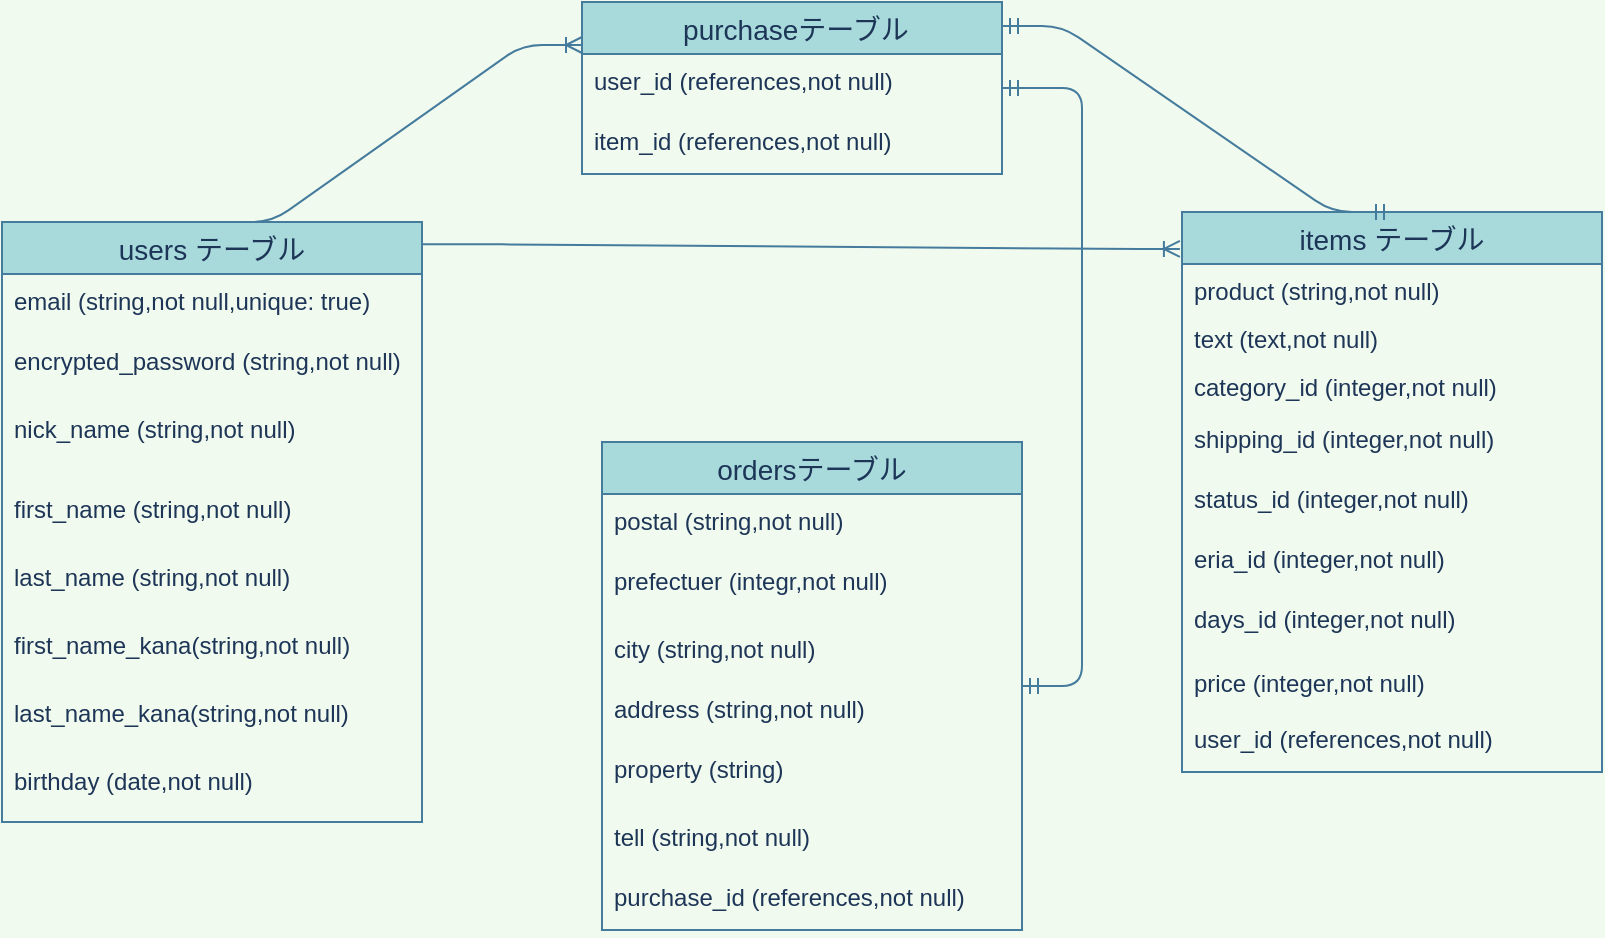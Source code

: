 <mxfile version="14.2.4" type="embed">
    <diagram id="bRmcvwh7t8PvK6FbuVnr" name="ページ1">
        <mxGraphModel dx="1735" dy="459" grid="1" gridSize="10" guides="1" tooltips="1" connect="1" arrows="1" fold="1" page="1" pageScale="1" pageWidth="827" pageHeight="1169" background="#F1FAEE" math="0" shadow="0">
            <root>
                <mxCell id="0"/>
                <mxCell id="1" parent="0"/>
                <mxCell id="16" value="users テーブル" style="swimlane;fontStyle=0;childLayout=stackLayout;horizontal=1;startSize=26;horizontalStack=0;resizeParent=1;resizeParentMax=0;resizeLast=0;collapsible=1;marginBottom=0;align=center;fontSize=14;fillColor=#A8DADC;strokeColor=#457B9D;fontColor=#1D3557;" parent="1" vertex="1">
                    <mxGeometry x="-80" y="180" width="210" height="300" as="geometry"/>
                </mxCell>
                <mxCell id="17" value="email (string,not null,unique: true)" style="text;strokeColor=none;fillColor=none;spacingLeft=4;spacingRight=4;overflow=hidden;rotatable=0;points=[[0,0.5],[1,0.5]];portConstraint=eastwest;fontSize=12;fontColor=#1D3557;" parent="16" vertex="1">
                    <mxGeometry y="26" width="210" height="30" as="geometry"/>
                </mxCell>
                <mxCell id="26" value="encrypted_password (string,not null)" style="text;strokeColor=none;fillColor=none;spacingLeft=4;spacingRight=4;overflow=hidden;rotatable=0;points=[[0,0.5],[1,0.5]];portConstraint=eastwest;fontSize=12;fontColor=#1D3557;" parent="16" vertex="1">
                    <mxGeometry y="56" width="210" height="34" as="geometry"/>
                </mxCell>
                <mxCell id="27" value="nick_name (string,not null)" style="text;strokeColor=none;fillColor=none;spacingLeft=4;spacingRight=4;overflow=hidden;rotatable=0;points=[[0,0.5],[1,0.5]];portConstraint=eastwest;fontSize=12;fontColor=#1D3557;" parent="16" vertex="1">
                    <mxGeometry y="90" width="210" height="40" as="geometry"/>
                </mxCell>
                <mxCell id="29" value="first_name (string,not null)" style="text;strokeColor=none;fillColor=none;spacingLeft=4;spacingRight=4;overflow=hidden;rotatable=0;points=[[0,0.5],[1,0.5]];portConstraint=eastwest;fontSize=12;fontColor=#1D3557;" parent="16" vertex="1">
                    <mxGeometry y="130" width="210" height="34" as="geometry"/>
                </mxCell>
                <mxCell id="30" value="last_name (string,not null)" style="text;strokeColor=none;fillColor=none;spacingLeft=4;spacingRight=4;overflow=hidden;rotatable=0;points=[[0,0.5],[1,0.5]];portConstraint=eastwest;fontSize=12;fontColor=#1D3557;" parent="16" vertex="1">
                    <mxGeometry y="164" width="210" height="34" as="geometry"/>
                </mxCell>
                <mxCell id="19" value="first_name_kana(string,not null)" style="text;strokeColor=none;fillColor=none;spacingLeft=4;spacingRight=4;overflow=hidden;rotatable=0;points=[[0,0.5],[1,0.5]];portConstraint=eastwest;fontSize=12;fontColor=#1D3557;" parent="16" vertex="1">
                    <mxGeometry y="198" width="210" height="34" as="geometry"/>
                </mxCell>
                <mxCell id="39" value="last_name_kana(string,not null)" style="text;strokeColor=none;fillColor=none;spacingLeft=4;spacingRight=4;overflow=hidden;rotatable=0;points=[[0,0.5],[1,0.5]];portConstraint=eastwest;fontSize=12;fontColor=#1D3557;" parent="16" vertex="1">
                    <mxGeometry y="232" width="210" height="34" as="geometry"/>
                </mxCell>
                <mxCell id="28" value="birthday (date,not null)" style="text;strokeColor=none;fillColor=none;spacingLeft=4;spacingRight=4;overflow=hidden;rotatable=0;points=[[0,0.5],[1,0.5]];portConstraint=eastwest;fontSize=12;fontColor=#1D3557;" parent="16" vertex="1">
                    <mxGeometry y="266" width="210" height="34" as="geometry"/>
                </mxCell>
                <mxCell id="49" value="" style="edgeStyle=entityRelationEdgeStyle;fontSize=12;html=1;endArrow=ERoneToMany;entryX=-0.005;entryY=0.066;entryDx=0;entryDy=0;entryPerimeter=0;exitX=1;exitY=0.037;exitDx=0;exitDy=0;exitPerimeter=0;strokeColor=#457B9D;fontColor=#1D3557;labelBackgroundColor=#F1FAEE;" parent="1" source="16" target="40" edge="1">
                    <mxGeometry width="100" height="100" relative="1" as="geometry">
                        <mxPoint x="380" y="110" as="sourcePoint"/>
                        <mxPoint x="510" y="160" as="targetPoint"/>
                    </mxGeometry>
                </mxCell>
                <object label="items テーブル" id="40">
                    <mxCell style="swimlane;fontStyle=0;childLayout=stackLayout;horizontal=1;startSize=26;horizontalStack=0;resizeParent=1;resizeParentMax=0;resizeLast=0;collapsible=1;marginBottom=0;align=center;fontSize=14;direction=east;fillColor=#A8DADC;strokeColor=#457B9D;fontColor=#1D3557;" parent="1" vertex="1">
                        <mxGeometry x="510" y="175" width="210" height="280" as="geometry">
                            <mxRectangle x="560" y="40" width="120" height="26" as="alternateBounds"/>
                        </mxGeometry>
                    </mxCell>
                </object>
                <mxCell id="41" value="product (string,not null)&#10;" style="text;strokeColor=none;fillColor=none;spacingLeft=4;spacingRight=4;overflow=hidden;rotatable=0;points=[[0,0.5],[1,0.5]];portConstraint=eastwest;fontSize=12;fontColor=#1D3557;" parent="40" vertex="1">
                    <mxGeometry y="26" width="210" height="24" as="geometry"/>
                </mxCell>
                <mxCell id="42" value="text (text,not null)" style="text;strokeColor=none;fillColor=none;spacingLeft=4;spacingRight=4;overflow=hidden;rotatable=0;points=[[0,0.5],[1,0.5]];portConstraint=eastwest;fontSize=12;fontColor=#1D3557;" parent="40" vertex="1">
                    <mxGeometry y="50" width="210" height="24" as="geometry"/>
                </mxCell>
                <mxCell id="43" value="category_id (integer,not null)" style="text;strokeColor=none;fillColor=none;spacingLeft=4;spacingRight=4;overflow=hidden;rotatable=0;points=[[0,0.5],[1,0.5]];portConstraint=eastwest;fontSize=12;fontColor=#1D3557;" parent="40" vertex="1">
                    <mxGeometry y="74" width="210" height="26" as="geometry"/>
                </mxCell>
                <mxCell id="44" value="shipping_id (integer,not null)" style="text;strokeColor=none;fillColor=none;spacingLeft=4;spacingRight=4;overflow=hidden;rotatable=0;points=[[0,0.5],[1,0.5]];portConstraint=eastwest;fontSize=12;fontColor=#1D3557;" parent="40" vertex="1">
                    <mxGeometry y="100" width="210" height="30" as="geometry"/>
                </mxCell>
                <mxCell id="45" value="status_id (integer,not null)" style="text;strokeColor=none;fillColor=none;spacingLeft=4;spacingRight=4;overflow=hidden;rotatable=0;points=[[0,0.5],[1,0.5]];portConstraint=eastwest;fontSize=12;fontColor=#1D3557;" parent="40" vertex="1">
                    <mxGeometry y="130" width="210" height="30" as="geometry"/>
                </mxCell>
                <mxCell id="46" value="eria_id (integer,not null)" style="text;strokeColor=none;fillColor=none;spacingLeft=4;spacingRight=4;overflow=hidden;rotatable=0;points=[[0,0.5],[1,0.5]];portConstraint=eastwest;fontSize=12;fontColor=#1D3557;" parent="40" vertex="1">
                    <mxGeometry y="160" width="210" height="30" as="geometry"/>
                </mxCell>
                <mxCell id="83" value="days_id (integer,not null)" style="text;strokeColor=none;fillColor=none;spacingLeft=4;spacingRight=4;overflow=hidden;rotatable=0;points=[[0,0.5],[1,0.5]];portConstraint=eastwest;fontSize=12;fontColor=#1D3557;" parent="40" vertex="1">
                    <mxGeometry y="190" width="210" height="32" as="geometry"/>
                </mxCell>
                <mxCell id="48" value="price (integer,not null)" style="text;strokeColor=none;fillColor=none;spacingLeft=4;spacingRight=4;overflow=hidden;rotatable=0;points=[[0,0.5],[1,0.5]];portConstraint=eastwest;fontSize=12;fontColor=#1D3557;labelBackgroundColor=none;" parent="40" vertex="1">
                    <mxGeometry y="222" width="210" height="28" as="geometry"/>
                </mxCell>
                <mxCell id="88" value="user_id (references,not null)&#10;" style="text;strokeColor=none;fillColor=none;spacingLeft=4;spacingRight=4;overflow=hidden;rotatable=0;points=[[0,0.5],[1,0.5]];portConstraint=eastwest;fontSize=12;fontColor=#1D3557;" vertex="1" parent="40">
                    <mxGeometry y="250" width="210" height="30" as="geometry"/>
                </mxCell>
                <mxCell id="51" value=" purchaseテーブル" style="swimlane;fontStyle=0;childLayout=stackLayout;horizontal=1;startSize=26;horizontalStack=0;resizeParent=1;resizeParentMax=0;resizeLast=0;collapsible=1;marginBottom=0;align=center;fontSize=14;fillColor=#A8DADC;strokeColor=#457B9D;fontColor=#1D3557;" parent="1" vertex="1">
                    <mxGeometry x="210" y="70" width="210" height="86" as="geometry"/>
                </mxCell>
                <mxCell id="52" value="user_id (references,not null)&#10;" style="text;strokeColor=none;fillColor=none;spacingLeft=4;spacingRight=4;overflow=hidden;rotatable=0;points=[[0,0.5],[1,0.5]];portConstraint=eastwest;fontSize=12;fontColor=#1D3557;" parent="51" vertex="1">
                    <mxGeometry y="26" width="210" height="30" as="geometry"/>
                </mxCell>
                <mxCell id="84" value="item_id (references,not null)&#10;" style="text;strokeColor=none;fillColor=none;spacingLeft=4;spacingRight=4;overflow=hidden;rotatable=0;points=[[0,0.5],[1,0.5]];portConstraint=eastwest;fontSize=12;fontColor=#1D3557;" vertex="1" parent="51">
                    <mxGeometry y="56" width="210" height="30" as="geometry"/>
                </mxCell>
                <mxCell id="59" value="" style="edgeStyle=entityRelationEdgeStyle;fontSize=12;html=1;endArrow=ERoneToMany;exitX=0.5;exitY=0;exitDx=0;exitDy=0;entryX=0;entryY=0.25;entryDx=0;entryDy=0;strokeColor=#457B9D;fontColor=#1D3557;labelBackgroundColor=#F1FAEE;" parent="1" source="16" target="51" edge="1">
                    <mxGeometry width="100" height="100" relative="1" as="geometry">
                        <mxPoint x="380" y="320" as="sourcePoint"/>
                        <mxPoint x="330" y="400" as="targetPoint"/>
                    </mxGeometry>
                </mxCell>
                <mxCell id="69" value="ordersテーブル" style="swimlane;fontStyle=0;childLayout=stackLayout;horizontal=1;startSize=26;horizontalStack=0;resizeParent=1;resizeParentMax=0;resizeLast=0;collapsible=1;marginBottom=0;align=center;fontSize=14;fillColor=#A8DADC;fontColor=#1D3557;labelBorderColor=none;strokeColor=#457B9D;" parent="1" vertex="1">
                    <mxGeometry x="220" y="290" width="210" height="244" as="geometry"/>
                </mxCell>
                <mxCell id="70" value="postal (string,not null)&#10;" style="text;strokeColor=none;fillColor=none;spacingLeft=4;spacingRight=4;overflow=hidden;rotatable=0;points=[[0,0.5],[1,0.5]];portConstraint=eastwest;fontSize=12;fontColor=#1D3557;" parent="69" vertex="1">
                    <mxGeometry y="26" width="210" height="30" as="geometry"/>
                </mxCell>
                <mxCell id="71" value="prefectuer (integr,not null)" style="text;strokeColor=none;fillColor=none;spacingLeft=4;spacingRight=4;overflow=hidden;rotatable=0;points=[[0,0.5],[1,0.5]];portConstraint=eastwest;fontSize=12;fontColor=#1D3557;labelBorderColor=none;" parent="69" vertex="1">
                    <mxGeometry y="56" width="210" height="34" as="geometry"/>
                </mxCell>
                <mxCell id="72" value="city (string,not null)" style="text;strokeColor=none;fillColor=none;spacingLeft=4;spacingRight=4;overflow=hidden;rotatable=0;points=[[0,0.5],[1,0.5]];portConstraint=eastwest;fontSize=12;fontColor=#1D3557;" parent="69" vertex="1">
                    <mxGeometry y="90" width="210" height="30" as="geometry"/>
                </mxCell>
                <mxCell id="73" value="address (string,not null)" style="text;strokeColor=none;fillColor=none;spacingLeft=4;spacingRight=4;overflow=hidden;rotatable=0;points=[[0,0.5],[1,0.5]];portConstraint=eastwest;fontSize=12;fontColor=#1D3557;" parent="69" vertex="1">
                    <mxGeometry y="120" width="210" height="30" as="geometry"/>
                </mxCell>
                <mxCell id="75" value="property (string)" style="text;strokeColor=none;fillColor=none;spacingLeft=4;spacingRight=4;overflow=hidden;rotatable=0;points=[[0,0.5],[1,0.5]];portConstraint=eastwest;fontSize=12;fontColor=#1D3557;" parent="69" vertex="1">
                    <mxGeometry y="150" width="210" height="34" as="geometry"/>
                </mxCell>
                <mxCell id="81" value="tell (string,not null)" style="text;strokeColor=none;fillColor=none;spacingLeft=4;spacingRight=4;overflow=hidden;rotatable=0;points=[[0,0.5],[1,0.5]];portConstraint=eastwest;fontSize=12;fontColor=#1D3557;" parent="69" vertex="1">
                    <mxGeometry y="184" width="210" height="30" as="geometry"/>
                </mxCell>
                <mxCell id="86" value="purchase_id (references,not null)&#10;" style="text;strokeColor=none;fillColor=none;spacingLeft=4;spacingRight=4;overflow=hidden;rotatable=0;points=[[0,0.5],[1,0.5]];portConstraint=eastwest;fontSize=12;fontColor=#1D3557;" vertex="1" parent="69">
                    <mxGeometry y="214" width="210" height="30" as="geometry"/>
                </mxCell>
                <mxCell id="85" value="" style="edgeStyle=entityRelationEdgeStyle;fontSize=12;html=1;endArrow=ERmandOne;startArrow=ERmandOne;fillColor=#1ba1e2;strokeColor=#457B9D;" edge="1" parent="1" source="51" target="69">
                    <mxGeometry width="100" height="100" relative="1" as="geometry">
                        <mxPoint x="130" y="430" as="sourcePoint"/>
                        <mxPoint x="230" y="330" as="targetPoint"/>
                    </mxGeometry>
                </mxCell>
                <mxCell id="89" value="" style="edgeStyle=entityRelationEdgeStyle;fontSize=12;html=1;endArrow=ERmandOne;startArrow=ERmandOne;fillColor=#1ba1e2;strokeColor=#457B9D;entryX=0.5;entryY=0;entryDx=0;entryDy=0;" edge="1" parent="1" target="40">
                    <mxGeometry width="100" height="100" relative="1" as="geometry">
                        <mxPoint x="420" y="82" as="sourcePoint"/>
                        <mxPoint x="440" y="422.0" as="targetPoint"/>
                    </mxGeometry>
                </mxCell>
            </root>
        </mxGraphModel>
    </diagram>
</mxfile>